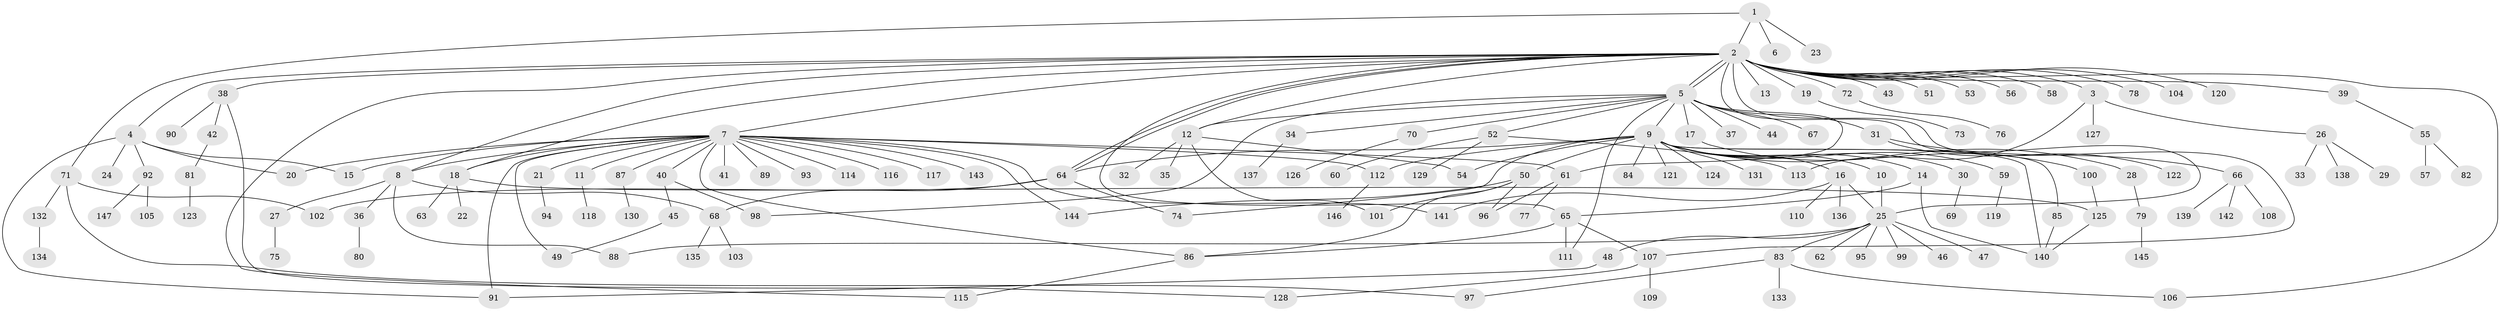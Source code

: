 // Generated by graph-tools (version 1.1) at 2025/47/03/09/25 04:47:39]
// undirected, 147 vertices, 185 edges
graph export_dot {
graph [start="1"]
  node [color=gray90,style=filled];
  1;
  2;
  3;
  4;
  5;
  6;
  7;
  8;
  9;
  10;
  11;
  12;
  13;
  14;
  15;
  16;
  17;
  18;
  19;
  20;
  21;
  22;
  23;
  24;
  25;
  26;
  27;
  28;
  29;
  30;
  31;
  32;
  33;
  34;
  35;
  36;
  37;
  38;
  39;
  40;
  41;
  42;
  43;
  44;
  45;
  46;
  47;
  48;
  49;
  50;
  51;
  52;
  53;
  54;
  55;
  56;
  57;
  58;
  59;
  60;
  61;
  62;
  63;
  64;
  65;
  66;
  67;
  68;
  69;
  70;
  71;
  72;
  73;
  74;
  75;
  76;
  77;
  78;
  79;
  80;
  81;
  82;
  83;
  84;
  85;
  86;
  87;
  88;
  89;
  90;
  91;
  92;
  93;
  94;
  95;
  96;
  97;
  98;
  99;
  100;
  101;
  102;
  103;
  104;
  105;
  106;
  107;
  108;
  109;
  110;
  111;
  112;
  113;
  114;
  115;
  116;
  117;
  118;
  119;
  120;
  121;
  122;
  123;
  124;
  125;
  126;
  127;
  128;
  129;
  130;
  131;
  132;
  133;
  134;
  135;
  136;
  137;
  138;
  139;
  140;
  141;
  142;
  143;
  144;
  145;
  146;
  147;
  1 -- 2;
  1 -- 6;
  1 -- 23;
  1 -- 71;
  2 -- 3;
  2 -- 4;
  2 -- 5;
  2 -- 5;
  2 -- 7;
  2 -- 8;
  2 -- 12;
  2 -- 13;
  2 -- 18;
  2 -- 19;
  2 -- 25;
  2 -- 38;
  2 -- 39;
  2 -- 43;
  2 -- 51;
  2 -- 53;
  2 -- 56;
  2 -- 58;
  2 -- 64;
  2 -- 64;
  2 -- 65;
  2 -- 72;
  2 -- 78;
  2 -- 104;
  2 -- 106;
  2 -- 107;
  2 -- 115;
  2 -- 120;
  3 -- 26;
  3 -- 113;
  3 -- 127;
  4 -- 15;
  4 -- 20;
  4 -- 24;
  4 -- 91;
  4 -- 92;
  5 -- 9;
  5 -- 12;
  5 -- 17;
  5 -- 31;
  5 -- 34;
  5 -- 37;
  5 -- 44;
  5 -- 52;
  5 -- 61;
  5 -- 67;
  5 -- 70;
  5 -- 98;
  5 -- 111;
  7 -- 8;
  7 -- 11;
  7 -- 15;
  7 -- 18;
  7 -- 20;
  7 -- 21;
  7 -- 40;
  7 -- 41;
  7 -- 49;
  7 -- 61;
  7 -- 86;
  7 -- 87;
  7 -- 89;
  7 -- 91;
  7 -- 93;
  7 -- 112;
  7 -- 114;
  7 -- 116;
  7 -- 117;
  7 -- 141;
  7 -- 143;
  7 -- 144;
  8 -- 27;
  8 -- 36;
  8 -- 68;
  8 -- 88;
  9 -- 10;
  9 -- 14;
  9 -- 16;
  9 -- 28;
  9 -- 30;
  9 -- 50;
  9 -- 54;
  9 -- 59;
  9 -- 64;
  9 -- 74;
  9 -- 84;
  9 -- 85;
  9 -- 112;
  9 -- 121;
  9 -- 124;
  9 -- 131;
  9 -- 140;
  10 -- 25;
  11 -- 118;
  12 -- 32;
  12 -- 35;
  12 -- 54;
  12 -- 101;
  14 -- 65;
  14 -- 140;
  16 -- 25;
  16 -- 110;
  16 -- 136;
  16 -- 141;
  17 -- 100;
  18 -- 22;
  18 -- 63;
  18 -- 125;
  19 -- 73;
  21 -- 94;
  25 -- 46;
  25 -- 47;
  25 -- 48;
  25 -- 62;
  25 -- 83;
  25 -- 88;
  25 -- 95;
  25 -- 99;
  26 -- 29;
  26 -- 33;
  26 -- 138;
  27 -- 75;
  28 -- 79;
  30 -- 69;
  31 -- 66;
  31 -- 122;
  34 -- 137;
  36 -- 80;
  38 -- 42;
  38 -- 90;
  38 -- 128;
  39 -- 55;
  40 -- 45;
  40 -- 98;
  42 -- 81;
  45 -- 49;
  48 -- 91;
  50 -- 86;
  50 -- 96;
  50 -- 101;
  50 -- 144;
  52 -- 60;
  52 -- 113;
  52 -- 129;
  55 -- 57;
  55 -- 82;
  59 -- 119;
  61 -- 77;
  61 -- 96;
  64 -- 68;
  64 -- 74;
  64 -- 102;
  65 -- 86;
  65 -- 107;
  65 -- 111;
  66 -- 108;
  66 -- 139;
  66 -- 142;
  68 -- 103;
  68 -- 135;
  70 -- 126;
  71 -- 97;
  71 -- 102;
  71 -- 132;
  72 -- 76;
  79 -- 145;
  81 -- 123;
  83 -- 97;
  83 -- 106;
  83 -- 133;
  85 -- 140;
  86 -- 115;
  87 -- 130;
  92 -- 105;
  92 -- 147;
  100 -- 125;
  107 -- 109;
  107 -- 128;
  112 -- 146;
  125 -- 140;
  132 -- 134;
}
